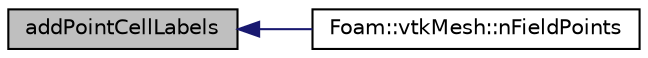 digraph "addPointCellLabels"
{
  bgcolor="transparent";
  edge [fontname="Helvetica",fontsize="10",labelfontname="Helvetica",labelfontsize="10"];
  node [fontname="Helvetica",fontsize="10",shape=record];
  rankdir="LR";
  Node1 [label="addPointCellLabels",height=0.2,width=0.4,color="black", fillcolor="grey75", style="filled", fontcolor="black"];
  Node1 -> Node2 [dir="back",color="midnightblue",fontsize="10",style="solid",fontname="Helvetica"];
  Node2 [label="Foam::vtkMesh::nFieldPoints",height=0.2,width=0.4,color="black",URL="$a02909.html#ae126d24a72e42a3fe323e920272bc3c0",tooltip="Number of field points. "];
}
